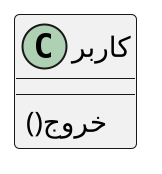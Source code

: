 @startuml logout

scale 2
skinparam DefaultFontName B Nazanin


class "کاربر" as user {
    خروج()
}

@enduml
